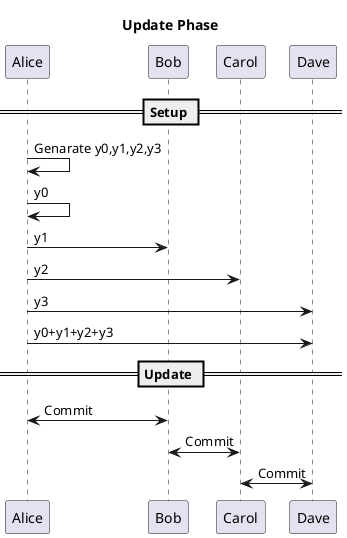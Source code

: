 @startuml
title Update Phase
participant Alice
participant Bob
participant Carol
participant Dave

== Setup ==

Alice -> Alice: Genarate y0,y1,y2,y3
Alice -> Alice: y0
Alice -> Bob: y1
Alice -> Carol: y2
Alice -> Dave: y3
Alice -> Dave: y0+y1+y2+y3

== Update ==

Alice <-> Bob: Commit
Bob <-> Carol: Commit
Carol <-> Dave: Commit

@enduml
